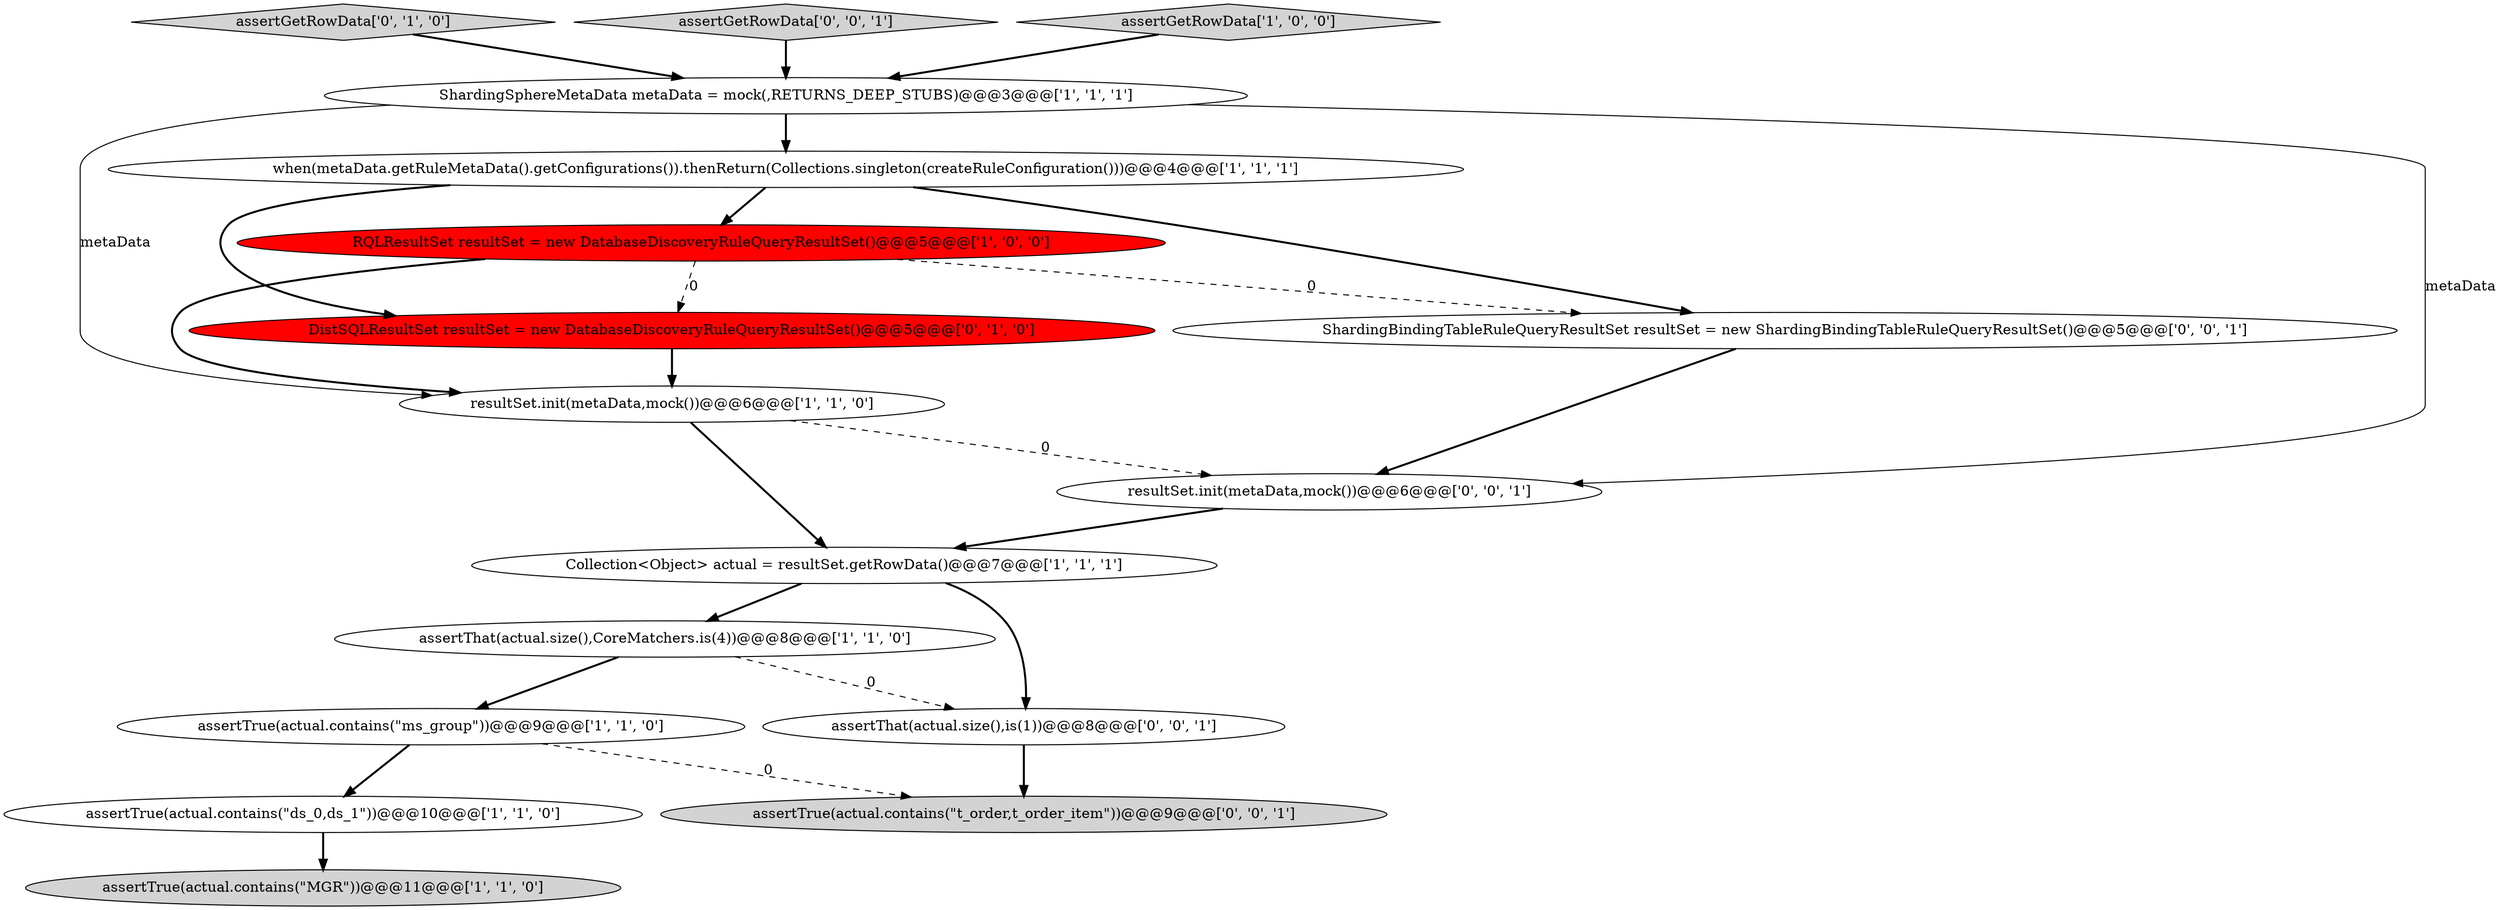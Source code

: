 digraph {
13 [style = filled, label = "assertThat(actual.size(),is(1))@@@8@@@['0', '0', '1']", fillcolor = white, shape = ellipse image = "AAA0AAABBB3BBB"];
16 [style = filled, label = "resultSet.init(metaData,mock())@@@6@@@['0', '0', '1']", fillcolor = white, shape = ellipse image = "AAA0AAABBB3BBB"];
3 [style = filled, label = "resultSet.init(metaData,mock())@@@6@@@['1', '1', '0']", fillcolor = white, shape = ellipse image = "AAA0AAABBB1BBB"];
7 [style = filled, label = "RQLResultSet resultSet = new DatabaseDiscoveryRuleQueryResultSet()@@@5@@@['1', '0', '0']", fillcolor = red, shape = ellipse image = "AAA1AAABBB1BBB"];
2 [style = filled, label = "assertTrue(actual.contains(\"MGR\"))@@@11@@@['1', '1', '0']", fillcolor = lightgray, shape = ellipse image = "AAA0AAABBB1BBB"];
8 [style = filled, label = "assertThat(actual.size(),CoreMatchers.is(4))@@@8@@@['1', '1', '0']", fillcolor = white, shape = ellipse image = "AAA0AAABBB1BBB"];
12 [style = filled, label = "ShardingBindingTableRuleQueryResultSet resultSet = new ShardingBindingTableRuleQueryResultSet()@@@5@@@['0', '0', '1']", fillcolor = white, shape = ellipse image = "AAA0AAABBB3BBB"];
11 [style = filled, label = "DistSQLResultSet resultSet = new DatabaseDiscoveryRuleQueryResultSet()@@@5@@@['0', '1', '0']", fillcolor = red, shape = ellipse image = "AAA1AAABBB2BBB"];
1 [style = filled, label = "Collection<Object> actual = resultSet.getRowData()@@@7@@@['1', '1', '1']", fillcolor = white, shape = ellipse image = "AAA0AAABBB1BBB"];
9 [style = filled, label = "assertTrue(actual.contains(\"ds_0,ds_1\"))@@@10@@@['1', '1', '0']", fillcolor = white, shape = ellipse image = "AAA0AAABBB1BBB"];
10 [style = filled, label = "assertGetRowData['0', '1', '0']", fillcolor = lightgray, shape = diamond image = "AAA0AAABBB2BBB"];
4 [style = filled, label = "when(metaData.getRuleMetaData().getConfigurations()).thenReturn(Collections.singleton(createRuleConfiguration()))@@@4@@@['1', '1', '1']", fillcolor = white, shape = ellipse image = "AAA0AAABBB1BBB"];
14 [style = filled, label = "assertGetRowData['0', '0', '1']", fillcolor = lightgray, shape = diamond image = "AAA0AAABBB3BBB"];
15 [style = filled, label = "assertTrue(actual.contains(\"t_order,t_order_item\"))@@@9@@@['0', '0', '1']", fillcolor = lightgray, shape = ellipse image = "AAA0AAABBB3BBB"];
5 [style = filled, label = "assertGetRowData['1', '0', '0']", fillcolor = lightgray, shape = diamond image = "AAA0AAABBB1BBB"];
0 [style = filled, label = "ShardingSphereMetaData metaData = mock(,RETURNS_DEEP_STUBS)@@@3@@@['1', '1', '1']", fillcolor = white, shape = ellipse image = "AAA0AAABBB1BBB"];
6 [style = filled, label = "assertTrue(actual.contains(\"ms_group\"))@@@9@@@['1', '1', '0']", fillcolor = white, shape = ellipse image = "AAA0AAABBB1BBB"];
1->8 [style = bold, label=""];
3->1 [style = bold, label=""];
9->2 [style = bold, label=""];
7->11 [style = dashed, label="0"];
8->6 [style = bold, label=""];
12->16 [style = bold, label=""];
1->13 [style = bold, label=""];
7->3 [style = bold, label=""];
4->7 [style = bold, label=""];
8->13 [style = dashed, label="0"];
0->3 [style = solid, label="metaData"];
14->0 [style = bold, label=""];
5->0 [style = bold, label=""];
16->1 [style = bold, label=""];
11->3 [style = bold, label=""];
0->4 [style = bold, label=""];
6->15 [style = dashed, label="0"];
10->0 [style = bold, label=""];
0->16 [style = solid, label="metaData"];
7->12 [style = dashed, label="0"];
4->12 [style = bold, label=""];
13->15 [style = bold, label=""];
6->9 [style = bold, label=""];
4->11 [style = bold, label=""];
3->16 [style = dashed, label="0"];
}
